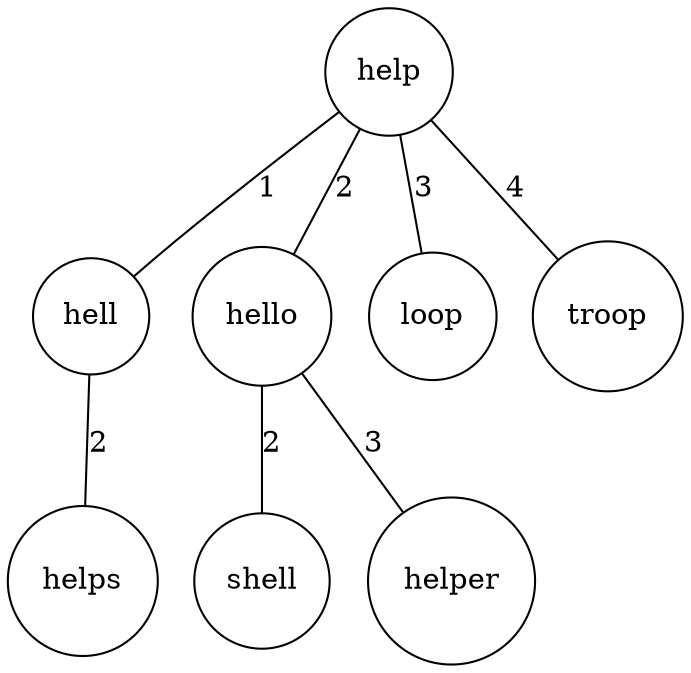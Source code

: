 graph bktree {
help [label=help, shape=circle];
hell [label=hell, shape=circle];
help -- hell  [label=1];
hell [label=hell, shape=circle];
helps [label=helps, shape=circle];
hell -- helps  [label=2];
helps [label=helps, shape=circle];
hello [label=hello, shape=circle];
help -- hello  [label=2];
hello [label=hello, shape=circle];
shell [label=shell, shape=circle];
hello -- shell  [label=2];
shell [label=shell, shape=circle];
helper [label=helper, shape=circle];
hello -- helper  [label=3];
helper [label=helper, shape=circle];
loop [label=loop, shape=circle];
help -- loop  [label=3];
loop [label=loop, shape=circle];
troop [label=troop, shape=circle];
help -- troop  [label=4];
troop [label=troop, shape=circle];
}
